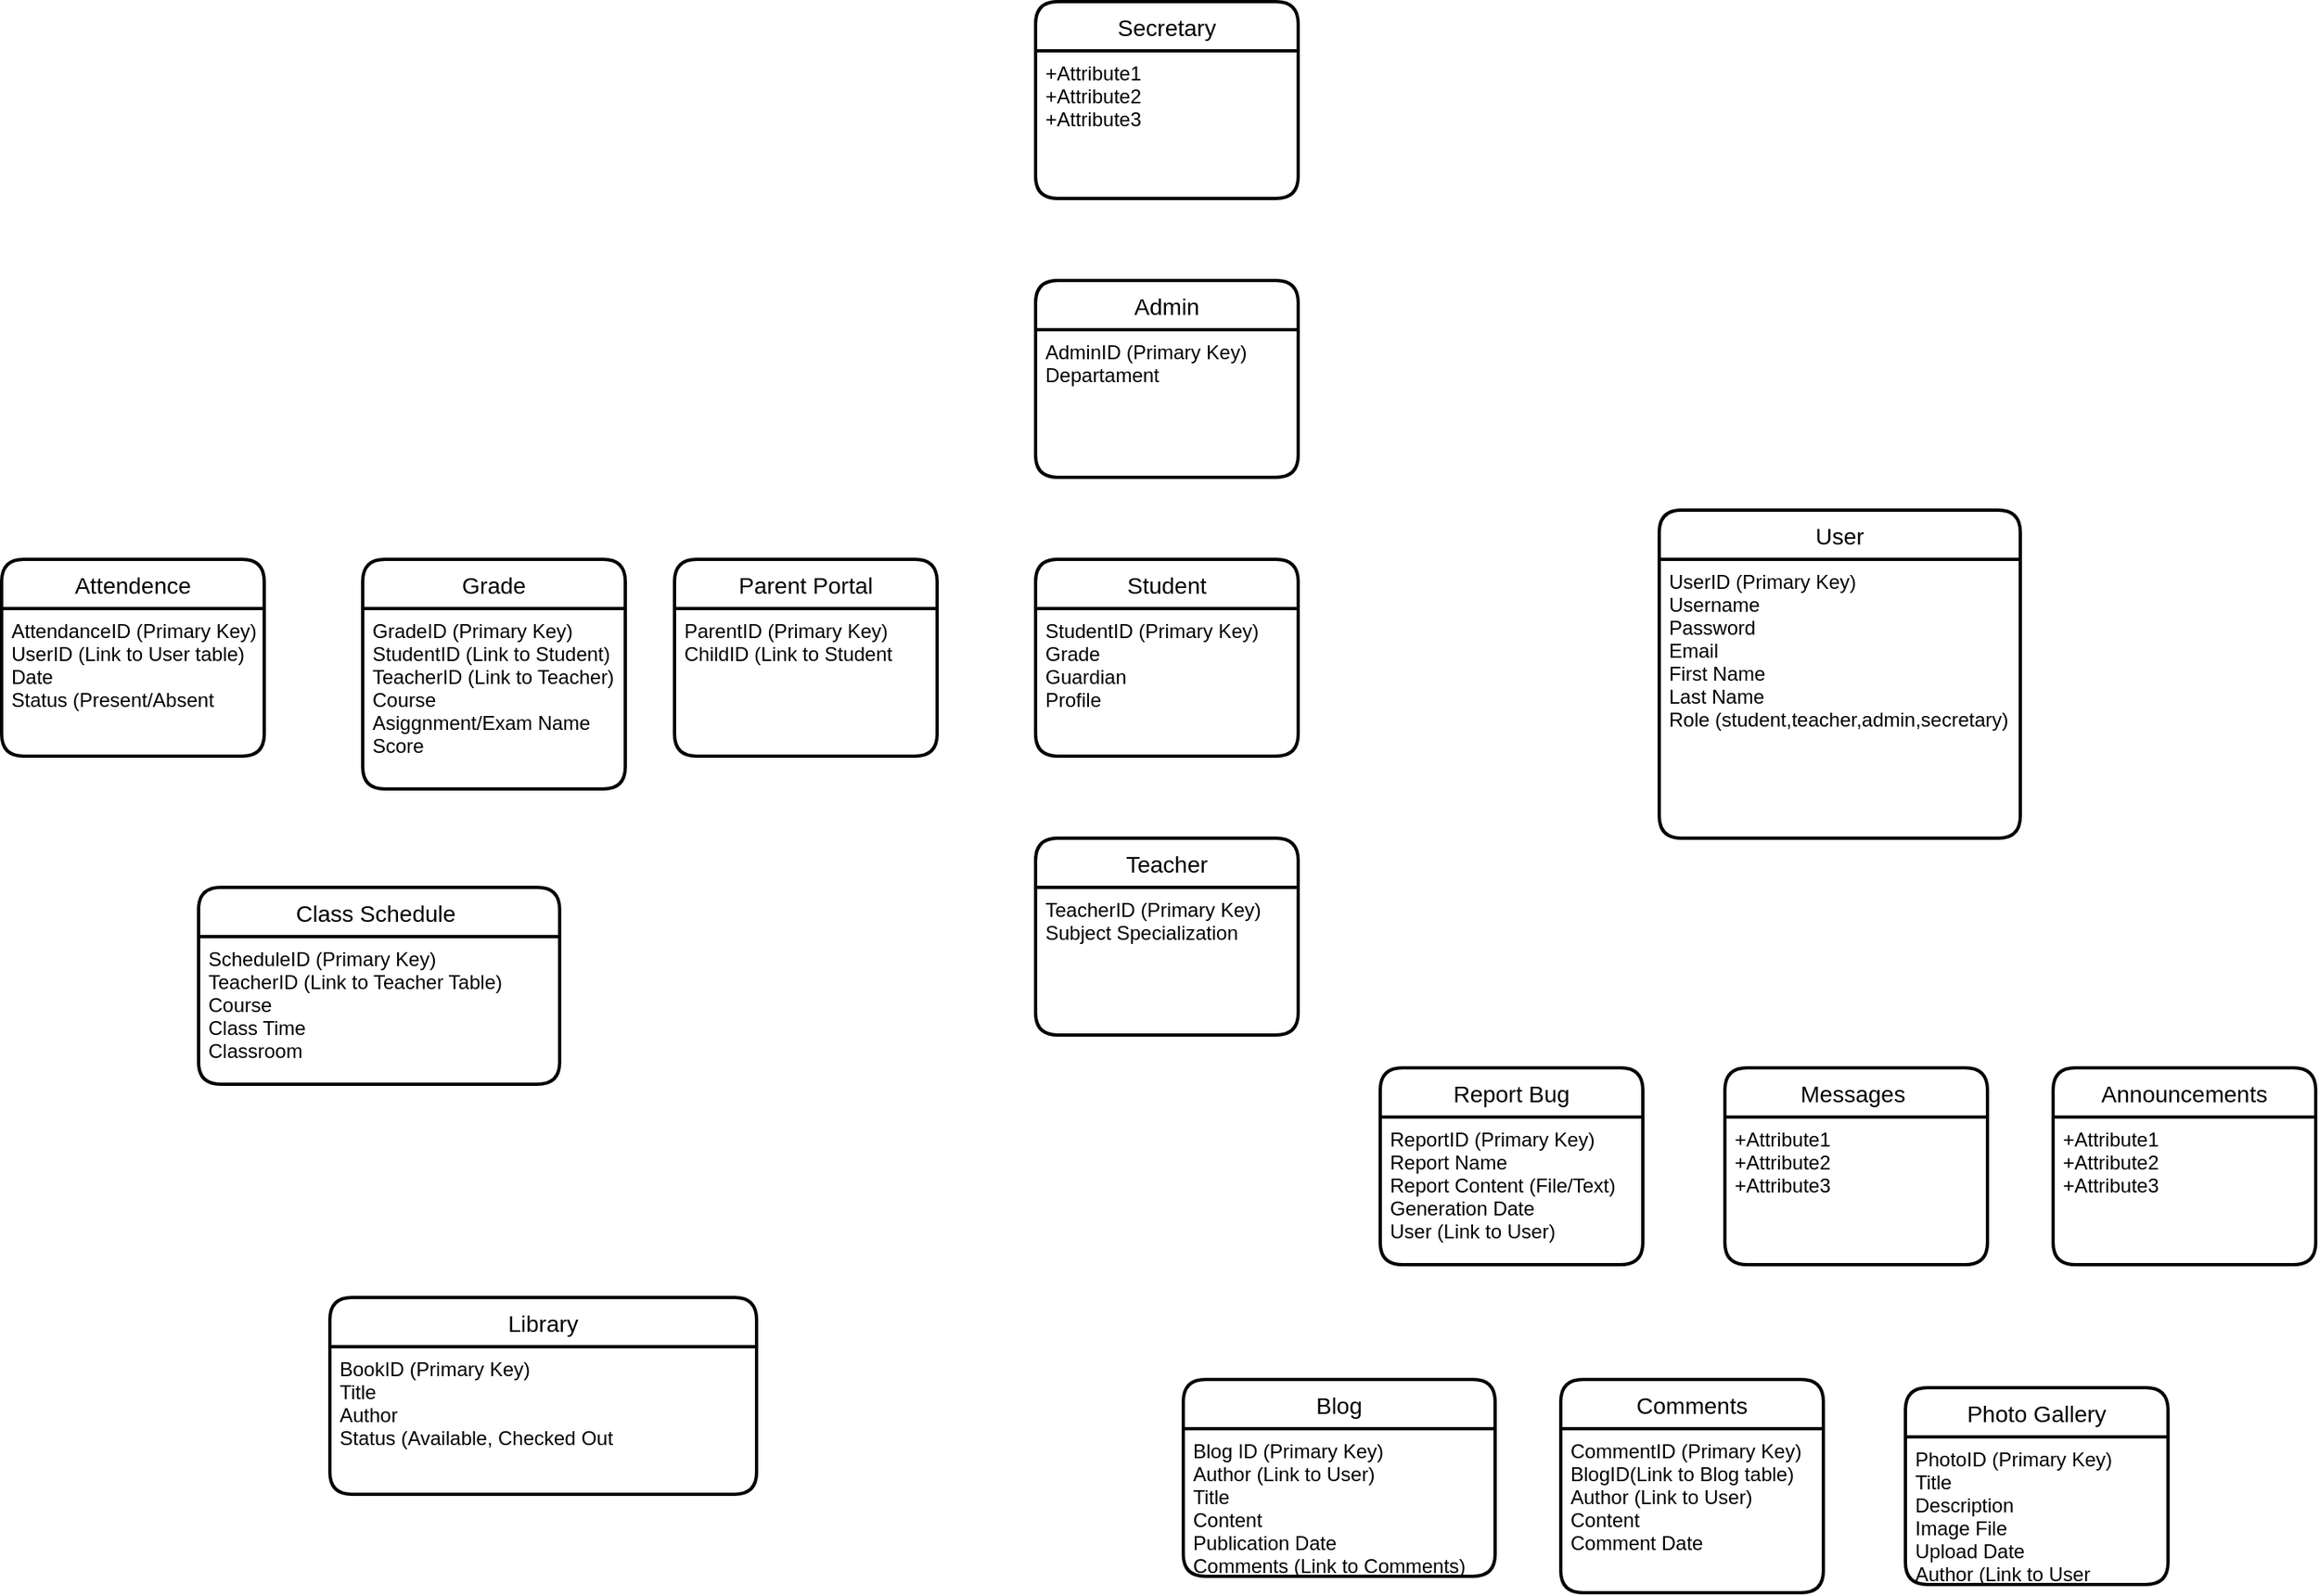 <mxfile version="20.8.16" type="device"><diagram name="Page-1" id="fq1gwppVGhWdscLnW2nZ"><mxGraphModel dx="2537" dy="2084" grid="1" gridSize="10" guides="1" tooltips="1" connect="1" arrows="1" fold="1" page="1" pageScale="1" pageWidth="850" pageHeight="1100" math="0" shadow="0"><root><mxCell id="0"/><mxCell id="1" parent="0"/><mxCell id="ymGNvfTudMg2wfZowcHR-1" value="User" style="swimlane;childLayout=stackLayout;horizontal=1;startSize=30;horizontalStack=0;rounded=1;fontSize=14;fontStyle=0;strokeWidth=2;resizeParent=0;resizeLast=1;shadow=0;dashed=0;align=center;" parent="1" vertex="1"><mxGeometry x="440" y="250" width="220" height="200" as="geometry"/></mxCell><mxCell id="ymGNvfTudMg2wfZowcHR-2" value="UserID (Primary Key)&#10;Username&#10;Password&#10;Email&#10;First Name&#10;Last Name&#10;Role (student,teacher,admin,secretary)" style="align=left;strokeColor=none;fillColor=none;spacingLeft=4;fontSize=12;verticalAlign=top;resizable=0;rotatable=0;part=1;" parent="ymGNvfTudMg2wfZowcHR-1" vertex="1"><mxGeometry y="30" width="220" height="170" as="geometry"/></mxCell><mxCell id="ymGNvfTudMg2wfZowcHR-5" value="Student" style="swimlane;childLayout=stackLayout;horizontal=1;startSize=30;horizontalStack=0;rounded=1;fontSize=14;fontStyle=0;strokeWidth=2;resizeParent=0;resizeLast=1;shadow=0;dashed=0;align=center;" parent="1" vertex="1"><mxGeometry x="60" y="280" width="160" height="120" as="geometry"/></mxCell><mxCell id="ymGNvfTudMg2wfZowcHR-6" value="StudentID (Primary Key)&#10;Grade&#10;Guardian&#10;Profile" style="align=left;strokeColor=none;fillColor=none;spacingLeft=4;fontSize=12;verticalAlign=top;resizable=0;rotatable=0;part=1;" parent="ymGNvfTudMg2wfZowcHR-5" vertex="1"><mxGeometry y="30" width="160" height="90" as="geometry"/></mxCell><mxCell id="ymGNvfTudMg2wfZowcHR-7" value="Teacher" style="swimlane;childLayout=stackLayout;horizontal=1;startSize=30;horizontalStack=0;rounded=1;fontSize=14;fontStyle=0;strokeWidth=2;resizeParent=0;resizeLast=1;shadow=0;dashed=0;align=center;" parent="1" vertex="1"><mxGeometry x="60" y="450" width="160" height="120" as="geometry"/></mxCell><mxCell id="ymGNvfTudMg2wfZowcHR-8" value="TeacherID (Primary Key)&#10;Subject Specialization&#10;" style="align=left;strokeColor=none;fillColor=none;spacingLeft=4;fontSize=12;verticalAlign=top;resizable=0;rotatable=0;part=1;" parent="ymGNvfTudMg2wfZowcHR-7" vertex="1"><mxGeometry y="30" width="160" height="90" as="geometry"/></mxCell><mxCell id="ymGNvfTudMg2wfZowcHR-13" value="Admin" style="swimlane;childLayout=stackLayout;horizontal=1;startSize=30;horizontalStack=0;rounded=1;fontSize=14;fontStyle=0;strokeWidth=2;resizeParent=0;resizeLast=1;shadow=0;dashed=0;align=center;" parent="1" vertex="1"><mxGeometry x="60" y="110" width="160" height="120" as="geometry"/></mxCell><mxCell id="ymGNvfTudMg2wfZowcHR-14" value="AdminID (Primary Key)&#10;Departament" style="align=left;strokeColor=none;fillColor=none;spacingLeft=4;fontSize=12;verticalAlign=top;resizable=0;rotatable=0;part=1;" parent="ymGNvfTudMg2wfZowcHR-13" vertex="1"><mxGeometry y="30" width="160" height="90" as="geometry"/></mxCell><mxCell id="ymGNvfTudMg2wfZowcHR-19" value="Secretary" style="swimlane;childLayout=stackLayout;horizontal=1;startSize=30;horizontalStack=0;rounded=1;fontSize=14;fontStyle=0;strokeWidth=2;resizeParent=0;resizeLast=1;shadow=0;dashed=0;align=center;" parent="1" vertex="1"><mxGeometry x="60" y="-60" width="160" height="120" as="geometry"/></mxCell><mxCell id="ymGNvfTudMg2wfZowcHR-20" value="+Attribute1&#10;+Attribute2&#10;+Attribute3" style="align=left;strokeColor=none;fillColor=none;spacingLeft=4;fontSize=12;verticalAlign=top;resizable=0;rotatable=0;part=1;" parent="ymGNvfTudMg2wfZowcHR-19" vertex="1"><mxGeometry y="30" width="160" height="90" as="geometry"/></mxCell><mxCell id="ymGNvfTudMg2wfZowcHR-23" value="Grade" style="swimlane;childLayout=stackLayout;horizontal=1;startSize=30;horizontalStack=0;rounded=1;fontSize=14;fontStyle=0;strokeWidth=2;resizeParent=0;resizeLast=1;shadow=0;dashed=0;align=center;" parent="1" vertex="1"><mxGeometry x="-350" y="280" width="160" height="140" as="geometry"/></mxCell><mxCell id="ymGNvfTudMg2wfZowcHR-24" value="GradeID (Primary Key)&#10;StudentID (Link to Student)&#10;TeacherID (Link to Teacher)&#10;Course&#10;Asiggnment/Exam Name&#10;Score" style="align=left;strokeColor=none;fillColor=none;spacingLeft=4;fontSize=12;verticalAlign=top;resizable=0;rotatable=0;part=1;" parent="ymGNvfTudMg2wfZowcHR-23" vertex="1"><mxGeometry y="30" width="160" height="110" as="geometry"/></mxCell><mxCell id="ymGNvfTudMg2wfZowcHR-27" value="Attendence" style="swimlane;childLayout=stackLayout;horizontal=1;startSize=30;horizontalStack=0;rounded=1;fontSize=14;fontStyle=0;strokeWidth=2;resizeParent=0;resizeLast=1;shadow=0;dashed=0;align=center;" parent="1" vertex="1"><mxGeometry x="-570" y="280" width="160" height="120" as="geometry"/></mxCell><mxCell id="ymGNvfTudMg2wfZowcHR-28" value="AttendanceID (Primary Key)&#10;UserID (Link to User table)&#10;Date&#10;Status (Present/Absent" style="align=left;strokeColor=none;fillColor=none;spacingLeft=4;fontSize=12;verticalAlign=top;resizable=0;rotatable=0;part=1;" parent="ymGNvfTudMg2wfZowcHR-27" vertex="1"><mxGeometry y="30" width="160" height="90" as="geometry"/></mxCell><mxCell id="ymGNvfTudMg2wfZowcHR-32" value="Announcements" style="swimlane;childLayout=stackLayout;horizontal=1;startSize=30;horizontalStack=0;rounded=1;fontSize=14;fontStyle=0;strokeWidth=2;resizeParent=0;resizeLast=1;shadow=0;dashed=0;align=center;" parent="1" vertex="1"><mxGeometry x="680" y="590" width="160" height="120" as="geometry"/></mxCell><mxCell id="ymGNvfTudMg2wfZowcHR-33" value="+Attribute1&#10;+Attribute2&#10;+Attribute3" style="align=left;strokeColor=none;fillColor=none;spacingLeft=4;fontSize=12;verticalAlign=top;resizable=0;rotatable=0;part=1;" parent="ymGNvfTudMg2wfZowcHR-32" vertex="1"><mxGeometry y="30" width="160" height="90" as="geometry"/></mxCell><mxCell id="ymGNvfTudMg2wfZowcHR-34" value="Messages " style="swimlane;childLayout=stackLayout;horizontal=1;startSize=30;horizontalStack=0;rounded=1;fontSize=14;fontStyle=0;strokeWidth=2;resizeParent=0;resizeLast=1;shadow=0;dashed=0;align=center;" parent="1" vertex="1"><mxGeometry x="480" y="590" width="160" height="120" as="geometry"/></mxCell><mxCell id="ymGNvfTudMg2wfZowcHR-35" value="+Attribute1&#10;+Attribute2&#10;+Attribute3" style="align=left;strokeColor=none;fillColor=none;spacingLeft=4;fontSize=12;verticalAlign=top;resizable=0;rotatable=0;part=1;" parent="ymGNvfTudMg2wfZowcHR-34" vertex="1"><mxGeometry y="30" width="160" height="90" as="geometry"/></mxCell><mxCell id="ymGNvfTudMg2wfZowcHR-36" value="Parent Portal" style="swimlane;childLayout=stackLayout;horizontal=1;startSize=30;horizontalStack=0;rounded=1;fontSize=14;fontStyle=0;strokeWidth=2;resizeParent=0;resizeLast=1;shadow=0;dashed=0;align=center;" parent="1" vertex="1"><mxGeometry x="-160" y="280" width="160" height="120" as="geometry"/></mxCell><mxCell id="ymGNvfTudMg2wfZowcHR-37" value="ParentID (Primary Key)&#10;ChildID (Link to Student" style="align=left;strokeColor=none;fillColor=none;spacingLeft=4;fontSize=12;verticalAlign=top;resizable=0;rotatable=0;part=1;" parent="ymGNvfTudMg2wfZowcHR-36" vertex="1"><mxGeometry y="30" width="160" height="90" as="geometry"/></mxCell><mxCell id="ymGNvfTudMg2wfZowcHR-38" value="Report Bug" style="swimlane;childLayout=stackLayout;horizontal=1;startSize=30;horizontalStack=0;rounded=1;fontSize=14;fontStyle=0;strokeWidth=2;resizeParent=0;resizeLast=1;shadow=0;dashed=0;align=center;" parent="1" vertex="1"><mxGeometry x="270" y="590" width="160" height="120" as="geometry"/></mxCell><mxCell id="ymGNvfTudMg2wfZowcHR-39" value="ReportID (Primary Key)&#10;Report Name&#10;Report Content (File/Text)&#10;Generation Date&#10;User (Link to User)" style="align=left;strokeColor=none;fillColor=none;spacingLeft=4;fontSize=12;verticalAlign=top;resizable=0;rotatable=0;part=1;" parent="ymGNvfTudMg2wfZowcHR-38" vertex="1"><mxGeometry y="30" width="160" height="90" as="geometry"/></mxCell><mxCell id="ymGNvfTudMg2wfZowcHR-41" value="Blog" style="swimlane;childLayout=stackLayout;horizontal=1;startSize=30;horizontalStack=0;rounded=1;fontSize=14;fontStyle=0;strokeWidth=2;resizeParent=0;resizeLast=1;shadow=0;dashed=0;align=center;" parent="1" vertex="1"><mxGeometry x="150" y="780" width="190" height="120" as="geometry"/></mxCell><mxCell id="ymGNvfTudMg2wfZowcHR-42" value="Blog ID (Primary Key)&#10;Author (Link to User)&#10;Title&#10;Content&#10;Publication Date&#10;Comments (Link to Comments)" style="align=left;strokeColor=none;fillColor=none;spacingLeft=4;fontSize=12;verticalAlign=top;resizable=0;rotatable=0;part=1;" parent="ymGNvfTudMg2wfZowcHR-41" vertex="1"><mxGeometry y="30" width="190" height="90" as="geometry"/></mxCell><mxCell id="ymGNvfTudMg2wfZowcHR-43" value="Comments" style="swimlane;childLayout=stackLayout;horizontal=1;startSize=30;horizontalStack=0;rounded=1;fontSize=14;fontStyle=0;strokeWidth=2;resizeParent=0;resizeLast=1;shadow=0;dashed=0;align=center;" parent="1" vertex="1"><mxGeometry x="380" y="780" width="160" height="130" as="geometry"/></mxCell><mxCell id="ymGNvfTudMg2wfZowcHR-44" value="CommentID (Primary Key)&#10;BlogID(Link to Blog table)&#10;Author (Link to User)&#10;Content&#10;Comment Date" style="align=left;strokeColor=none;fillColor=none;spacingLeft=4;fontSize=12;verticalAlign=top;resizable=0;rotatable=0;part=1;" parent="ymGNvfTudMg2wfZowcHR-43" vertex="1"><mxGeometry y="30" width="160" height="100" as="geometry"/></mxCell><mxCell id="ymGNvfTudMg2wfZowcHR-45" value="Photo Gallery" style="swimlane;childLayout=stackLayout;horizontal=1;startSize=30;horizontalStack=0;rounded=1;fontSize=14;fontStyle=0;strokeWidth=2;resizeParent=0;resizeLast=1;shadow=0;dashed=0;align=center;" parent="1" vertex="1"><mxGeometry x="590" y="785" width="160" height="120" as="geometry"/></mxCell><mxCell id="ymGNvfTudMg2wfZowcHR-46" value="PhotoID (Primary Key)&#10;Title&#10;Description&#10;Image File&#10;Upload Date&#10;Author (Link to User" style="align=left;strokeColor=none;fillColor=none;spacingLeft=4;fontSize=12;verticalAlign=top;resizable=0;rotatable=0;part=1;" parent="ymGNvfTudMg2wfZowcHR-45" vertex="1"><mxGeometry y="30" width="160" height="90" as="geometry"/></mxCell><mxCell id="ymGNvfTudMg2wfZowcHR-47" value="Class Schedule " style="swimlane;childLayout=stackLayout;horizontal=1;startSize=30;horizontalStack=0;rounded=1;fontSize=14;fontStyle=0;strokeWidth=2;resizeParent=0;resizeLast=1;shadow=0;dashed=0;align=center;" parent="1" vertex="1"><mxGeometry x="-450" y="480" width="220" height="120" as="geometry"/></mxCell><mxCell id="ymGNvfTudMg2wfZowcHR-48" value="ScheduleID (Primary Key)&#10;TeacherID (Link to Teacher Table)&#10;Course&#10;Class Time&#10;Classroom" style="align=left;strokeColor=none;fillColor=none;spacingLeft=4;fontSize=12;verticalAlign=top;resizable=0;rotatable=0;part=1;" parent="ymGNvfTudMg2wfZowcHR-47" vertex="1"><mxGeometry y="30" width="220" height="90" as="geometry"/></mxCell><mxCell id="ymGNvfTudMg2wfZowcHR-49" value="Library" style="swimlane;childLayout=stackLayout;horizontal=1;startSize=30;horizontalStack=0;rounded=1;fontSize=14;fontStyle=0;strokeWidth=2;resizeParent=0;resizeLast=1;shadow=0;dashed=0;align=center;" parent="1" vertex="1"><mxGeometry x="-370" y="730" width="260" height="120" as="geometry"/></mxCell><mxCell id="ymGNvfTudMg2wfZowcHR-50" value="BookID (Primary Key)&#10;Title&#10;Author&#10;Status (Available, Checked Out" style="align=left;strokeColor=none;fillColor=none;spacingLeft=4;fontSize=12;verticalAlign=top;resizable=0;rotatable=0;part=1;" parent="ymGNvfTudMg2wfZowcHR-49" vertex="1"><mxGeometry y="30" width="260" height="90" as="geometry"/></mxCell></root></mxGraphModel></diagram></mxfile>